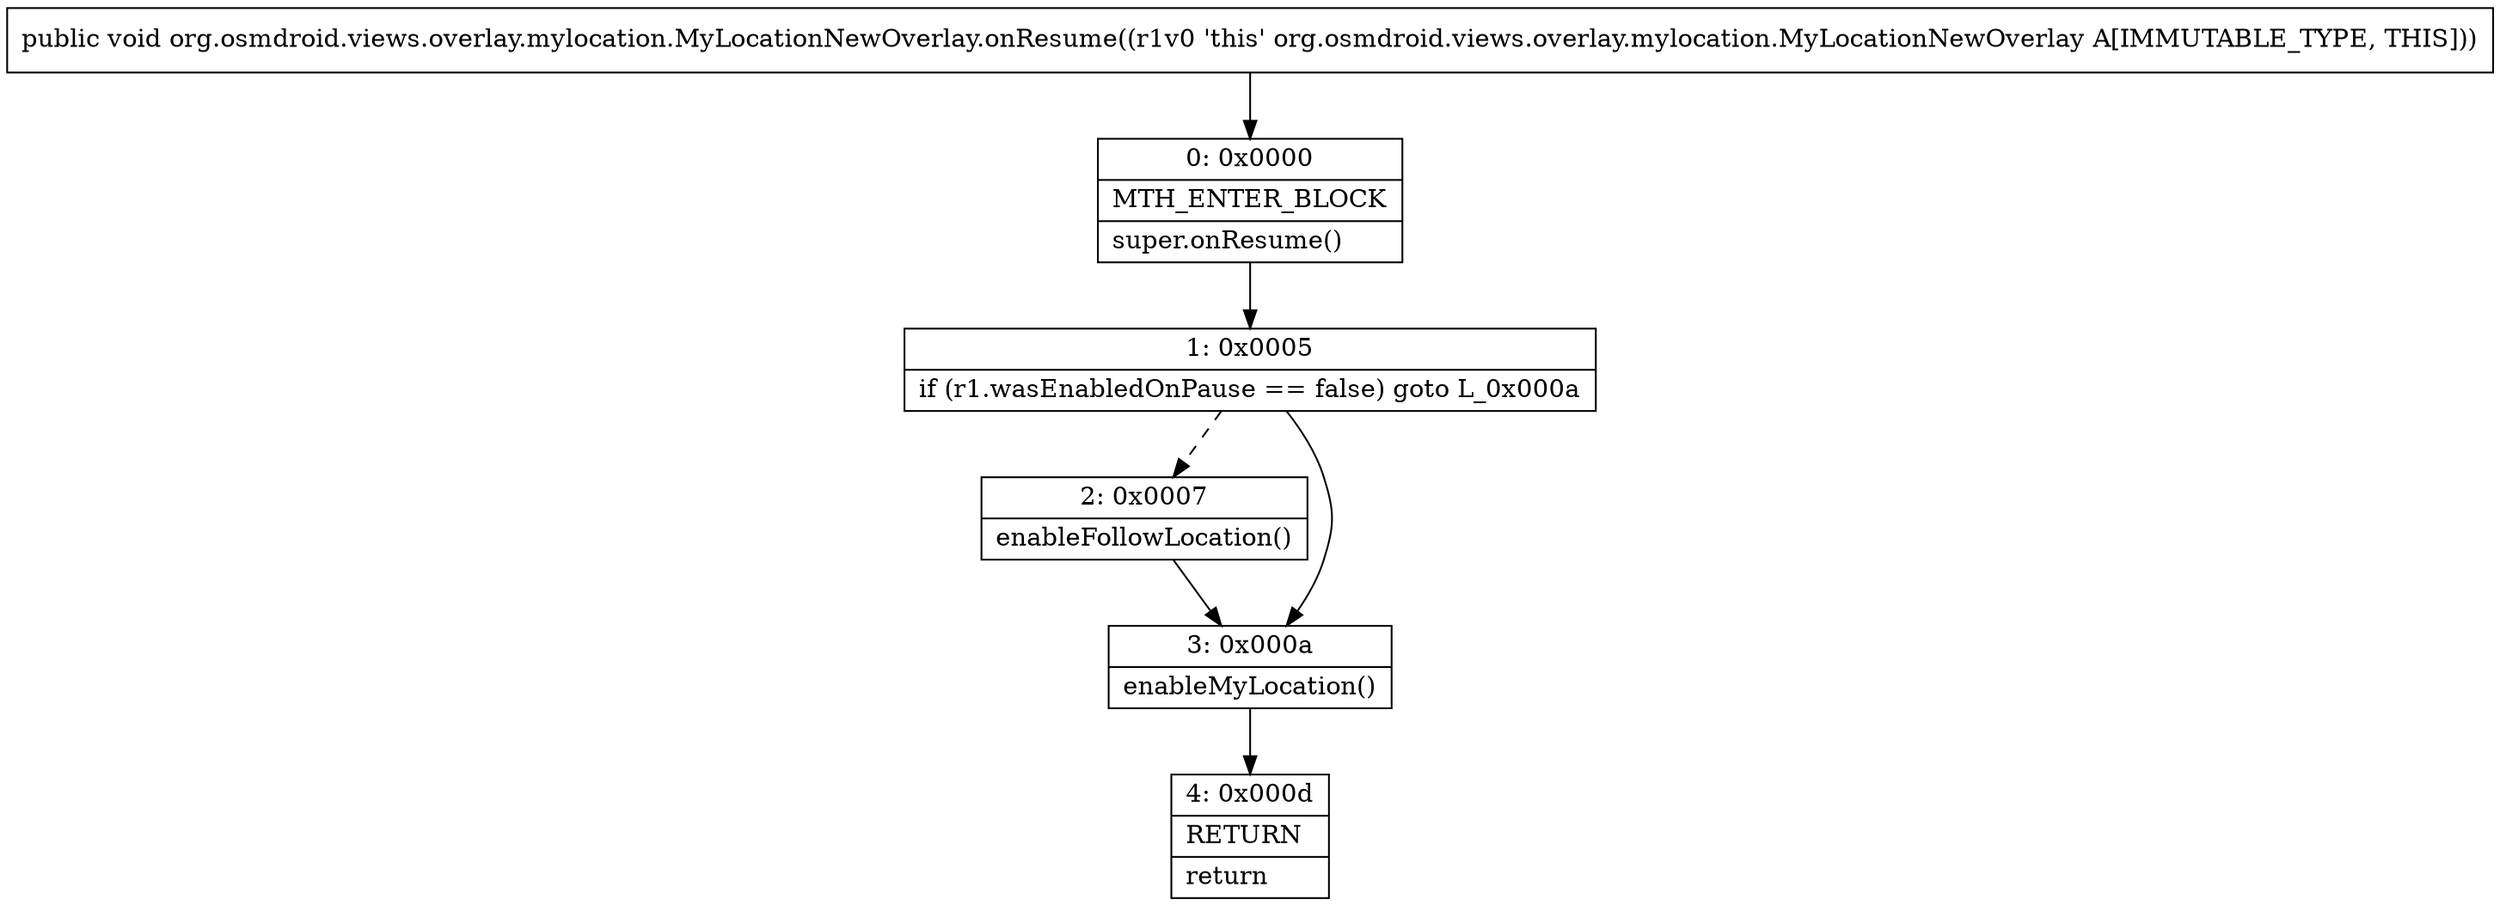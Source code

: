 digraph "CFG fororg.osmdroid.views.overlay.mylocation.MyLocationNewOverlay.onResume()V" {
Node_0 [shape=record,label="{0\:\ 0x0000|MTH_ENTER_BLOCK\l|super.onResume()\l}"];
Node_1 [shape=record,label="{1\:\ 0x0005|if (r1.wasEnabledOnPause == false) goto L_0x000a\l}"];
Node_2 [shape=record,label="{2\:\ 0x0007|enableFollowLocation()\l}"];
Node_3 [shape=record,label="{3\:\ 0x000a|enableMyLocation()\l}"];
Node_4 [shape=record,label="{4\:\ 0x000d|RETURN\l|return\l}"];
MethodNode[shape=record,label="{public void org.osmdroid.views.overlay.mylocation.MyLocationNewOverlay.onResume((r1v0 'this' org.osmdroid.views.overlay.mylocation.MyLocationNewOverlay A[IMMUTABLE_TYPE, THIS])) }"];
MethodNode -> Node_0;
Node_0 -> Node_1;
Node_1 -> Node_2[style=dashed];
Node_1 -> Node_3;
Node_2 -> Node_3;
Node_3 -> Node_4;
}

